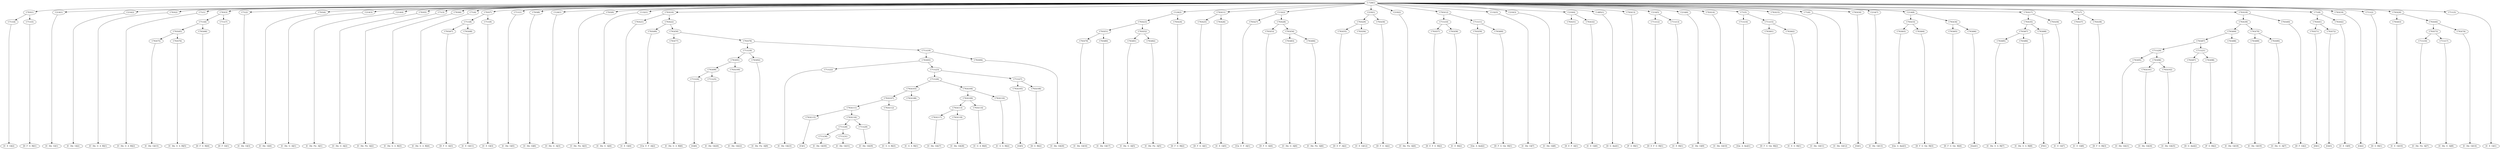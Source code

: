 digraph sample{
"C-729(1)"->"C763(1)"
"C-729(1)"->"C214(1)"
"C-729(1)"->"C214(2)"
"C-729(1)"->"C763(2)"
"C-729(1)"->"C71(1)"
"C-729(1)"->"C763(3)"
"C-729(1)"->"C71(2)"
"C-729(1)"->"C763(4)"
"C-729(1)"->"C214(3)"
"C-729(1)"->"C214(4)"
"C-729(1)"->"C763(5)"
"C-729(1)"->"C71(3)"
"C-729(1)"->"C763(6)"
"C-729(1)"->"C71(4)"
"C-729(1)"->"C763(7)"
"C-729(1)"->"C711(1)"
"C-729(1)"->"C763(8)"
"C-729(1)"->"C124(1)"
"C-729(1)"->"C763(9)"
"C-729(1)"->"C132(1)"
"C-729(1)"->"C763(10)"
"C-729(1)"->"C124(2)"
"C-729(1)"->"C763(11)"
"C-729(1)"->"C132(2)"
"C-729(1)"->"C210(1)"
"C-729(1)"->"C210(2)"
"C-729(1)"->"C763(12)"
"C-729(1)"->"C132(3)"
"C-729(1)"->"C210(3)"
"C-729(1)"->"C210(4)"
"C-729(1)"->"C-685(1)"
"C-729(1)"->"C763(13)"
"C-729(1)"->"C214(5)"
"C-729(1)"->"C214(6)"
"C-729(1)"->"C763(14)"
"C-729(1)"->"C71(5)"
"C-729(1)"->"C763(15)"
"C-729(1)"->"C71(6)"
"C-729(1)"->"C763(16)"
"C-729(1)"->"C214(7)"
"C-729(1)"->"C214(8)"
"C-729(1)"->"C763(17)"
"C-729(1)"->"C71(7)"
"C-729(1)"->"C763(18)"
"C-729(1)"->"C71(8)"
"C-729(1)"->"C763(19)"
"C-729(1)"->"C711(2)"
"C-729(1)"->"C763(20)"
"C-729(1)"->"C711(3)"
"C763(1)"->"C711(4)"
"C763(1)"->"C711(5)"
"C214(1)"->"[C  Dis  G](1)"
"C214(2)"->"[C  Dis  G](2)"
"C763(2)"->"[C  Dis  G  A  B](1)"
"C71(1)"->"[C  Dis  G  A  B](2)"
"C763(3)"->"C711(6)"
"C763(3)"->"C711(7)"
"C71(2)"->"[C  Dis  G](3)"
"C763(4)"->"[C  Dis  G](4)"
"C214(3)"->"[C  Dis  G  A](1)"
"C214(4)"->"[C  Dis  Fis  A](1)"
"C763(5)"->"[C  Dis  G  A](2)"
"C71(3)"->"[C  Dis  Fis  A](2)"
"C763(6)"->"[C  Dis  G  A  B](3)"
"C71(4)"->"[C  Dis  G  A  B](4)"
"C763(7)"->"C711(8)"
"C763(7)"->"C711(9)"
"C711(1)"->"[C  Dis  G](5)"
"C763(8)"->"[C  Dis  G](6)"
"C124(1)"->"[C  Dis  G  A](3)"
"C763(9)"->"[C  Dis  Fis  A](3)"
"C132(1)"->"[C  Dis  G  A](4)"
"C763(10)"->"C763(21)"
"C763(10)"->"C763(22)"
"C124(2)"->"C763(23)"
"C124(2)"->"C763(24)"
"C763(11)"->"C763(25)"
"C763(11)"->"C763(26)"
"C132(2)"->"C763(27)"
"C132(2)"->"C763(28)"
"C210(1)"->"C763(29)"
"C210(1)"->"C763(30)"
"C210(2)"->"[C  Dis  Fis  A](4)"
"C763(12)"->"C711(10)"
"C763(12)"->"C711(11)"
"C132(3)"->"[C  Dis  G](7)"
"C210(3)"->"[C  Dis  G](8)"
"C210(4)"->"C763(31)"
"C210(4)"->"C763(32)"
"C-685(1)"->"[D  G  Ais](1)"
"C763(13)"->"[F  G  B](1)"
"C214(5)"->"C711(12)"
"C214(5)"->"C711(13)"
"C214(6)"->"[C  Dis  G](9)"
"C763(14)"->"[C  Dis  G](10)"
"C71(5)"->"C711(14)"
"C71(5)"->"C711(15)"
"C763(15)"->"[C  Dis  G](11)"
"C71(6)"->"[C  Dis  G](12)"
"C763(16)"->"[G](1)"
"C214(7)"->"[C  Dis  G](13)"
"C214(8)"->"C763(33)"
"C214(8)"->"C763(34)"
"C763(17)"->"C763(35)"
"C763(17)"->"C763(36)"
"C71(7)"->"C763(37)"
"C71(7)"->"C763(38)"
"C763(18)"->"C763(39)"
"C763(18)"->"C763(40)"
"C71(8)"->"C763(41)"
"C71(8)"->"C763(42)"
"C763(19)"->"[G](2)"
"C711(2)"->"[D  G  B](1)"
"C763(20)"->"C763(43)"
"C763(20)"->"C763(44)"
"C711(3)"->"[C  E  G](1)"
"C711(4)"->"[C  E  G](2)"
"C711(5)"->"[D  F  G  B](1)"
"C711(6)"->"C763(45)"
"C711(6)"->"C763(46)"
"C711(7)"->"[D  F  G](1)"
"C711(8)"->"C763(47)"
"C711(8)"->"C763(48)"
"C711(9)"->"[C  E  G](3)"
"C763(21)"->"[C  E  G](4)"
"C763(22)"->"C763(49)"
"C763(22)"->"C763(50)"
"C763(23)"->"C763(51)"
"C763(23)"->"C763(52)"
"C763(24)"->"[D  F  G  B](2)"
"C763(25)"->"[D  F  G  A](1)"
"C763(26)"->"[C  E  G](5)"
"C763(27)"->"[Cis  E  F  A](1)"
"C763(28)"->"C763(53)"
"C763(28)"->"C763(54)"
"C763(29)"->"C763(55)"
"C763(29)"->"C763(56)"
"C763(30)"->"[D  F  G  A](2)"
"C711(10)"->"C763(57)"
"C711(10)"->"C763(58)"
"C711(11)"->"C763(59)"
"C711(11)"->"C763(60)"
"C763(31)"->"[D  E  F  A](1)"
"C763(32)"->"[C  E  G](6)"
"C711(12)"->"[D  E  F  G  B](1)"
"C711(13)"->"[C  E  B](1)"
"C711(14)"->"[Gis  A  Ais](1)"
"C711(15)"->"C763(61)"
"C711(15)"->"C763(62)"
"C763(33)"->"C763(63)"
"C763(33)"->"C763(64)"
"C763(34)"->"C763(65)"
"C763(34)"->"C763(66)"
"C763(35)"->"C763(67)"
"C763(35)"->"C763(68)"
"C763(36)"->"[C  E  G](7)"
"C763(37)"->"[C  E  G](8)"
"C763(38)"->"[D  F  G  B](3)"
"C763(39)"->"C763(69)"
"C763(39)"->"C763(70)"
"C763(40)"->"[D  F  G](2)"
"C763(41)"->"C763(71)"
"C763(41)"->"C763(72)"
"C763(42)"->"[C  E  G](9)"
"C763(43)"->"[C  E  G](10)"
"C763(44)"->"C763(73)"
"C763(44)"->"C763(74)"
"C763(45)"->"C763(75)"
"C763(45)"->"C763(76)"
"C763(46)"->"[D  F  G  B](4)"
"C763(47)"->"[D  F  G  A](3)"
"C763(48)"->"[C  E  G](11)"
"C763(49)"->"[Cis  E  F  A](2)"
"C763(50)"->"C763(77)"
"C763(50)"->"C763(78)"
"C763(51)"->"C763(79)"
"C763(51)"->"C763(80)"
"C763(52)"->"C763(81)"
"C763(52)"->"C763(82)"
"C763(53)"->"[D  F  G  A](4)"
"C763(54)"->"C763(83)"
"C763(54)"->"C763(84)"
"C763(55)"->"[D  E  F  A](2)"
"C763(56)"->"[C  E  G](12)"
"C763(57)"->"[D  E  F  G  B](2)"
"C763(58)"->"[C  E  B](2)"
"C763(59)"->"[Gis  A  Ais](2)"
"C763(60)"->"[D  F  G  Gis  B](1)"
"C763(61)"->"[D  F  G  Gis  B](2)"
"C763(62)"->"[C  E  G  B](1)"
"C763(63)"->"[Gis  A  Ais](3)"
"C763(64)"->"[D  F  G  Gis  B](3)"
"C763(65)"->"[D  F  G  Gis  B](4)"
"C763(66)"->"[Gis](1)"
"C763(67)"->"C763(85)"
"C763(67)"->"C763(86)"
"C763(68)"->"[F](1)"
"C763(69)"->"C763(87)"
"C763(69)"->"C763(88)"
"C763(70)"->"C763(89)"
"C763(70)"->"C763(90)"
"C763(71)"->"[D](1)"
"C763(72)"->"[G](3)"
"C763(73)"->"C711(16)"
"C763(73)"->"C711(17)"
"C763(74)"->"[C  Dis  G](14)"
"C763(75)"->"[C  Dis  G](15)"
"C763(76)"->"[C  Dis  G  A  B](5)"
"C763(77)"->"[C  Dis  G  A  B](6)"
"C763(78)"->"C711(18)"
"C763(78)"->"C711(19)"
"C763(79)"->"[C  Dis  G](16)"
"C763(80)"->"[C  Dis  G](17)"
"C763(81)"->"[C  Dis  G  A](5)"
"C763(82)"->"[C  Dis  Fis  A](5)"
"C763(83)"->"[C  Dis  G  A](6)"
"C763(84)"->"[C  Dis  Fis  A](6)"
"C763(85)"->"[C  Dis  G  A  B](7)"
"C763(86)"->"[C  Dis  G  A  B](8)"
"C763(87)"->"C711(20)"
"C763(87)"->"C711(21)"
"C763(88)"->"[C  Dis  G](18)"
"C763(89)"->"[C  Dis  G](19)"
"C763(90)"->"[C  Dis  G  A](7)"
"C711(16)"->"[C  Dis  Fis  A](7)"
"C711(17)"->"[C  Dis  G  A](8)"
"C711(18)"->"C763(91)"
"C711(18)"->"C763(92)"
"C711(19)"->"C763(93)"
"C711(19)"->"C763(94)"
"C711(20)"->"C763(95)"
"C711(20)"->"C763(96)"
"C711(21)"->"C763(97)"
"C711(21)"->"C763(98)"
"C763(91)"->"C763(99)"
"C763(91)"->"C763(100)"
"C763(92)"->"[C  Dis  Fis  A](8)"
"C763(93)"->"C711(22)"
"C763(93)"->"C711(23)"
"C763(94)"->"[C  Dis  G](20)"
"C763(95)"->"[C  Dis  G](21)"
"C763(96)"->"C763(101)"
"C763(96)"->"C763(102)"
"C763(97)"->"[D  G  Ais](2)"
"C763(98)"->"[F  G  B](2)"
"C763(99)"->"C711(24)"
"C763(99)"->"C711(25)"
"C763(100)"->"[C  Dis  G](22)"
"C711(22)"->"[C  Dis  G](23)"
"C711(23)"->"C711(26)"
"C711(23)"->"C711(27)"
"C763(101)"->"[C  Dis  G](24)"
"C763(102)"->"[C  Dis  G](25)"
"C711(24)"->"[G](4)"
"C711(25)"->"[C  Dis  G](26)"
"C711(26)"->"C763(103)"
"C711(26)"->"C763(104)"
"C711(27)"->"C763(105)"
"C711(27)"->"C763(106)"
"C763(103)"->"C763(107)"
"C763(103)"->"C763(108)"
"C763(104)"->"C763(109)"
"C763(104)"->"C763(110)"
"C763(105)"->"[G](5)"
"C763(106)"->"[D  G  B](2)"
"C763(107)"->"C763(111)"
"C763(107)"->"C763(112)"
"C763(108)"->"[C  G  A  B](1)"
"C763(109)"->"C763(113)"
"C763(109)"->"C763(114)"
"C763(110)"->"[C  G  A  B](2)"
"C763(111)"->"C763(115)"
"C763(111)"->"C763(116)"
"C763(112)"->"[C  G  A  B](3)"
"C763(113)"->"C763(117)"
"C763(113)"->"C763(118)"
"C763(114)"->"[C  G  A  B](4)"
"C763(115)"->"[C](1)"
"C763(116)"->"C711(28)"
"C763(116)"->"C711(29)"
"C763(117)"->"[C  Dis  G](27)"
"C763(118)"->"[C  Dis  G](28)"
"C711(28)"->"C711(30)"
"C711(28)"->"C711(31)"
"C711(29)"->"[C  Dis  G](29)"
"C711(30)"->"[C  Dis  G](30)"
"C711(31)"->"[C  Dis  G](31)"
{rank = min; "C-729(1)";}
{rank = same; "C763(1)"; "C214(1)"; "C214(2)"; "C763(2)"; "C71(1)"; "C763(3)"; "C71(2)"; "C763(4)"; "C214(3)"; "C214(4)"; "C763(5)"; "C71(3)"; "C763(6)"; "C71(4)"; "C763(7)"; "C711(1)"; "C763(8)"; "C124(1)"; "C763(9)"; "C132(1)"; "C763(10)"; "C124(2)"; "C763(11)"; "C132(2)"; "C210(1)"; "C210(2)"; "C763(12)"; "C132(3)"; "C210(3)"; "C210(4)"; "C-685(1)"; "C763(13)"; "C214(5)"; "C214(6)"; "C763(14)"; "C71(5)"; "C763(15)"; "C71(6)"; "C763(16)"; "C214(7)"; "C214(8)"; "C763(17)"; "C71(7)"; "C763(18)"; "C71(8)"; "C763(19)"; "C711(2)"; "C763(20)"; "C711(3)";}
{rank = same; "C711(4)"; "C711(5)"; "C711(6)"; "C711(7)"; "C711(8)"; "C711(9)"; "C763(21)"; "C763(22)"; "C763(23)"; "C763(24)"; "C763(25)"; "C763(26)"; "C763(27)"; "C763(28)"; "C763(29)"; "C763(30)"; "C711(10)"; "C711(11)"; "C763(31)"; "C763(32)"; "C711(12)"; "C711(13)"; "C711(14)"; "C711(15)"; "C763(33)"; "C763(34)"; "C763(35)"; "C763(36)"; "C763(37)"; "C763(38)"; "C763(39)"; "C763(40)"; "C763(41)"; "C763(42)"; "C763(43)"; "C763(44)";}
{rank = same; "C763(45)"; "C763(46)"; "C763(47)"; "C763(48)"; "C763(49)"; "C763(50)"; "C763(51)"; "C763(52)"; "C763(53)"; "C763(54)"; "C763(55)"; "C763(56)"; "C763(57)"; "C763(58)"; "C763(59)"; "C763(60)"; "C763(61)"; "C763(62)"; "C763(63)"; "C763(64)"; "C763(65)"; "C763(66)"; "C763(67)"; "C763(68)"; "C763(69)"; "C763(70)"; "C763(71)"; "C763(72)"; "C763(73)"; "C763(74)";}
{rank = same; "C763(75)"; "C763(76)"; "C763(77)"; "C763(78)"; "C763(79)"; "C763(80)"; "C763(81)"; "C763(82)"; "C763(83)"; "C763(84)"; "C763(85)"; "C763(86)"; "C763(87)"; "C763(88)"; "C763(89)"; "C763(90)"; "C711(16)"; "C711(17)";}
{rank = same; "C711(18)"; "C711(19)"; "C711(20)"; "C711(21)";}
{rank = same; "C763(91)"; "C763(92)"; "C763(93)"; "C763(94)"; "C763(95)"; "C763(96)"; "C763(97)"; "C763(98)";}
{rank = same; "C763(99)"; "C763(100)"; "C711(22)"; "C711(23)"; "C763(101)"; "C763(102)";}
{rank = same; "C711(24)"; "C711(25)"; "C711(26)"; "C711(27)";}
{rank = same; "C763(103)"; "C763(104)"; "C763(105)"; "C763(106)";}
{rank = same; "C763(107)"; "C763(108)"; "C763(109)"; "C763(110)";}
{rank = same; "C763(111)"; "C763(112)"; "C763(113)"; "C763(114)";}
{rank = same; "C763(115)"; "C763(116)"; "C763(117)"; "C763(118)";}
{rank = same; "C711(28)"; "C711(29)";}
{rank = same; "C711(30)"; "C711(31)";}
{rank = same; "[C  Dis  G](1)"; "[C  Dis  G](2)"; "[C  Dis  G  A  B](1)"; "[C  Dis  G  A  B](2)"; "[C  Dis  G](3)"; "[C  Dis  G](4)"; "[C  Dis  G  A](1)"; "[C  Dis  Fis  A](1)"; "[C  Dis  G  A](2)"; "[C  Dis  Fis  A](2)"; "[C  Dis  G  A  B](3)"; "[C  Dis  G  A  B](4)"; "[C  Dis  G](5)"; "[C  Dis  G](6)"; "[C  Dis  G  A](3)"; "[C  Dis  Fis  A](3)"; "[C  Dis  G  A](4)"; "[C  Dis  Fis  A](4)"; "[C  Dis  G](7)"; "[C  Dis  G](8)"; "[D  G  Ais](1)"; "[F  G  B](1)"; "[C  Dis  G](9)"; "[C  Dis  G](10)"; "[C  Dis  G](11)"; "[C  Dis  G](12)"; "[G](1)"; "[C  Dis  G](13)"; "[G](2)"; "[D  G  B](1)"; "[C  E  G](1)"; "[C  E  G](2)"; "[D  F  G  B](1)"; "[D  F  G](1)"; "[C  E  G](3)"; "[C  E  G](4)"; "[D  F  G  B](2)"; "[D  F  G  A](1)"; "[C  E  G](5)"; "[Cis  E  F  A](1)"; "[D  F  G  A](2)"; "[D  E  F  A](1)"; "[C  E  G](6)"; "[D  E  F  G  B](1)"; "[C  E  B](1)"; "[Gis  A  Ais](1)"; "[C  E  G](7)"; "[C  E  G](8)"; "[D  F  G  B](3)"; "[D  F  G](2)"; "[C  E  G](9)"; "[C  E  G](10)"; "[D  F  G  B](4)"; "[D  F  G  A](3)"; "[C  E  G](11)"; "[Cis  E  F  A](2)"; "[D  F  G  A](4)"; "[D  E  F  A](2)"; "[C  E  G](12)"; "[D  E  F  G  B](2)"; "[C  E  B](2)"; "[Gis  A  Ais](2)"; "[D  F  G  Gis  B](1)"; "[D  F  G  Gis  B](2)"; "[C  E  G  B](1)"; "[Gis  A  Ais](3)"; "[D  F  G  Gis  B](3)"; "[D  F  G  Gis  B](4)"; "[Gis](1)"; "[F](1)"; "[D](1)"; "[G](3)"; "[C  Dis  G](14)"; "[C  Dis  G](15)"; "[C  Dis  G  A  B](5)"; "[C  Dis  G  A  B](6)"; "[C  Dis  G](16)"; "[C  Dis  G](17)"; "[C  Dis  G  A](5)"; "[C  Dis  Fis  A](5)"; "[C  Dis  G  A](6)"; "[C  Dis  Fis  A](6)"; "[C  Dis  G  A  B](7)"; "[C  Dis  G  A  B](8)"; "[C  Dis  G](18)"; "[C  Dis  G](19)"; "[C  Dis  G  A](7)"; "[C  Dis  Fis  A](7)"; "[C  Dis  G  A](8)"; "[C  Dis  Fis  A](8)"; "[C  Dis  G](20)"; "[C  Dis  G](21)"; "[D  G  Ais](2)"; "[F  G  B](2)"; "[C  Dis  G](22)"; "[C  Dis  G](23)"; "[C  Dis  G](24)"; "[C  Dis  G](25)"; "[G](4)"; "[C  Dis  G](26)"; "[G](5)"; "[D  G  B](2)"; "[C  G  A  B](1)"; "[C  G  A  B](2)"; "[C  G  A  B](3)"; "[C  G  A  B](4)"; "[C](1)"; "[C  Dis  G](27)"; "[C  Dis  G](28)"; "[C  Dis  G](29)"; "[C  Dis  G](30)"; "[C  Dis  G](31)";}
}